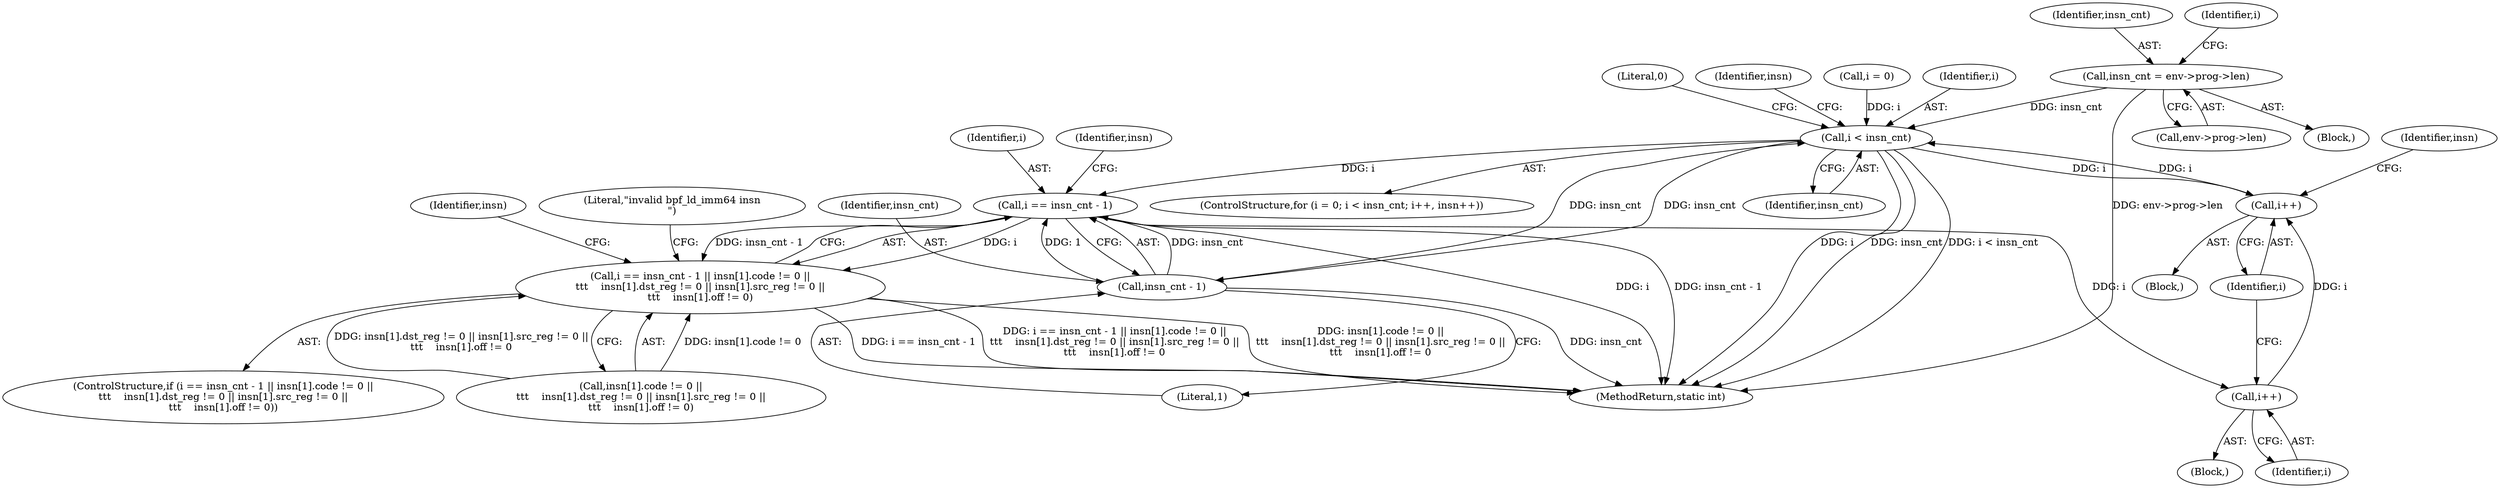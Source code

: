 digraph "0_linux_8358b02bf67d3a5d8a825070e1aa73f25fb2e4c7@pointer" {
"1000118" [label="(Call,insn_cnt = env->prog->len)"];
"1000131" [label="(Call,i < insn_cnt)"];
"1000135" [label="(Call,i++)"];
"1000216" [label="(Call,i == insn_cnt - 1)"];
"1000215" [label="(Call,i == insn_cnt - 1 || insn[1].code != 0 ||\n\t\t\t    insn[1].dst_reg != 0 || insn[1].src_reg != 0 ||\n\t\t\t    insn[1].off != 0)"];
"1000378" [label="(Call,i++)"];
"1000218" [label="(Call,insn_cnt - 1)"];
"1000381" [label="(Literal,0)"];
"1000119" [label="(Identifier,insn_cnt)"];
"1000138" [label="(Identifier,insn)"];
"1000108" [label="(Block,)"];
"1000118" [label="(Call,insn_cnt = env->prog->len)"];
"1000136" [label="(Identifier,i)"];
"1000261" [label="(Identifier,insn)"];
"1000129" [label="(Identifier,i)"];
"1000135" [label="(Call,i++)"];
"1000216" [label="(Call,i == insn_cnt - 1)"];
"1000254" [label="(Literal,\"invalid bpf_ld_imm64 insn\n\")"];
"1000219" [label="(Identifier,insn_cnt)"];
"1000131" [label="(Call,i < insn_cnt)"];
"1000382" [label="(MethodReturn,static int)"];
"1000133" [label="(Identifier,insn_cnt)"];
"1000378" [label="(Call,i++)"];
"1000134" [label="(Block,)"];
"1000221" [label="(Call,insn[1].code != 0 ||\n\t\t\t    insn[1].dst_reg != 0 || insn[1].src_reg != 0 ||\n\t\t\t    insn[1].off != 0)"];
"1000211" [label="(Block,)"];
"1000145" [label="(Identifier,insn)"];
"1000220" [label="(Literal,1)"];
"1000128" [label="(Call,i = 0)"];
"1000225" [label="(Identifier,insn)"];
"1000132" [label="(Identifier,i)"];
"1000214" [label="(ControlStructure,if (i == insn_cnt - 1 || insn[1].code != 0 ||\n\t\t\t    insn[1].dst_reg != 0 || insn[1].src_reg != 0 ||\n\t\t\t    insn[1].off != 0))"];
"1000120" [label="(Call,env->prog->len)"];
"1000127" [label="(ControlStructure,for (i = 0; i < insn_cnt; i++, insn++))"];
"1000217" [label="(Identifier,i)"];
"1000218" [label="(Call,insn_cnt - 1)"];
"1000379" [label="(Identifier,i)"];
"1000215" [label="(Call,i == insn_cnt - 1 || insn[1].code != 0 ||\n\t\t\t    insn[1].dst_reg != 0 || insn[1].src_reg != 0 ||\n\t\t\t    insn[1].off != 0)"];
"1000118" -> "1000108"  [label="AST: "];
"1000118" -> "1000120"  [label="CFG: "];
"1000119" -> "1000118"  [label="AST: "];
"1000120" -> "1000118"  [label="AST: "];
"1000129" -> "1000118"  [label="CFG: "];
"1000118" -> "1000382"  [label="DDG: env->prog->len"];
"1000118" -> "1000131"  [label="DDG: insn_cnt"];
"1000131" -> "1000127"  [label="AST: "];
"1000131" -> "1000133"  [label="CFG: "];
"1000132" -> "1000131"  [label="AST: "];
"1000133" -> "1000131"  [label="AST: "];
"1000145" -> "1000131"  [label="CFG: "];
"1000381" -> "1000131"  [label="CFG: "];
"1000131" -> "1000382"  [label="DDG: i"];
"1000131" -> "1000382"  [label="DDG: insn_cnt"];
"1000131" -> "1000382"  [label="DDG: i < insn_cnt"];
"1000128" -> "1000131"  [label="DDG: i"];
"1000135" -> "1000131"  [label="DDG: i"];
"1000218" -> "1000131"  [label="DDG: insn_cnt"];
"1000131" -> "1000135"  [label="DDG: i"];
"1000131" -> "1000216"  [label="DDG: i"];
"1000131" -> "1000218"  [label="DDG: insn_cnt"];
"1000135" -> "1000134"  [label="AST: "];
"1000135" -> "1000136"  [label="CFG: "];
"1000136" -> "1000135"  [label="AST: "];
"1000138" -> "1000135"  [label="CFG: "];
"1000378" -> "1000135"  [label="DDG: i"];
"1000216" -> "1000215"  [label="AST: "];
"1000216" -> "1000218"  [label="CFG: "];
"1000217" -> "1000216"  [label="AST: "];
"1000218" -> "1000216"  [label="AST: "];
"1000225" -> "1000216"  [label="CFG: "];
"1000215" -> "1000216"  [label="CFG: "];
"1000216" -> "1000382"  [label="DDG: i"];
"1000216" -> "1000382"  [label="DDG: insn_cnt - 1"];
"1000216" -> "1000215"  [label="DDG: i"];
"1000216" -> "1000215"  [label="DDG: insn_cnt - 1"];
"1000218" -> "1000216"  [label="DDG: insn_cnt"];
"1000218" -> "1000216"  [label="DDG: 1"];
"1000216" -> "1000378"  [label="DDG: i"];
"1000215" -> "1000214"  [label="AST: "];
"1000215" -> "1000221"  [label="CFG: "];
"1000221" -> "1000215"  [label="AST: "];
"1000254" -> "1000215"  [label="CFG: "];
"1000261" -> "1000215"  [label="CFG: "];
"1000215" -> "1000382"  [label="DDG: insn[1].code != 0 ||\n\t\t\t    insn[1].dst_reg != 0 || insn[1].src_reg != 0 ||\n\t\t\t    insn[1].off != 0"];
"1000215" -> "1000382"  [label="DDG: i == insn_cnt - 1"];
"1000215" -> "1000382"  [label="DDG: i == insn_cnt - 1 || insn[1].code != 0 ||\n\t\t\t    insn[1].dst_reg != 0 || insn[1].src_reg != 0 ||\n\t\t\t    insn[1].off != 0"];
"1000221" -> "1000215"  [label="DDG: insn[1].code != 0"];
"1000221" -> "1000215"  [label="DDG: insn[1].dst_reg != 0 || insn[1].src_reg != 0 ||\n\t\t\t    insn[1].off != 0"];
"1000378" -> "1000211"  [label="AST: "];
"1000378" -> "1000379"  [label="CFG: "];
"1000379" -> "1000378"  [label="AST: "];
"1000136" -> "1000378"  [label="CFG: "];
"1000218" -> "1000220"  [label="CFG: "];
"1000219" -> "1000218"  [label="AST: "];
"1000220" -> "1000218"  [label="AST: "];
"1000218" -> "1000382"  [label="DDG: insn_cnt"];
}
